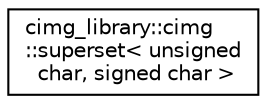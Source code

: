digraph G
{
  edge [fontname="Helvetica",fontsize="10",labelfontname="Helvetica",labelfontsize="10"];
  node [fontname="Helvetica",fontsize="10",shape=record];
  rankdir="LR";
  Node1 [label="cimg_library::cimg\l::superset\< unsigned\l char, signed char \>",height=0.2,width=0.4,color="black", fillcolor="white", style="filled",URL="$structcimg__library_1_1cimg_1_1superset_3_01unsigned_01char_00_01signed_01char_01_4.html"];
}
